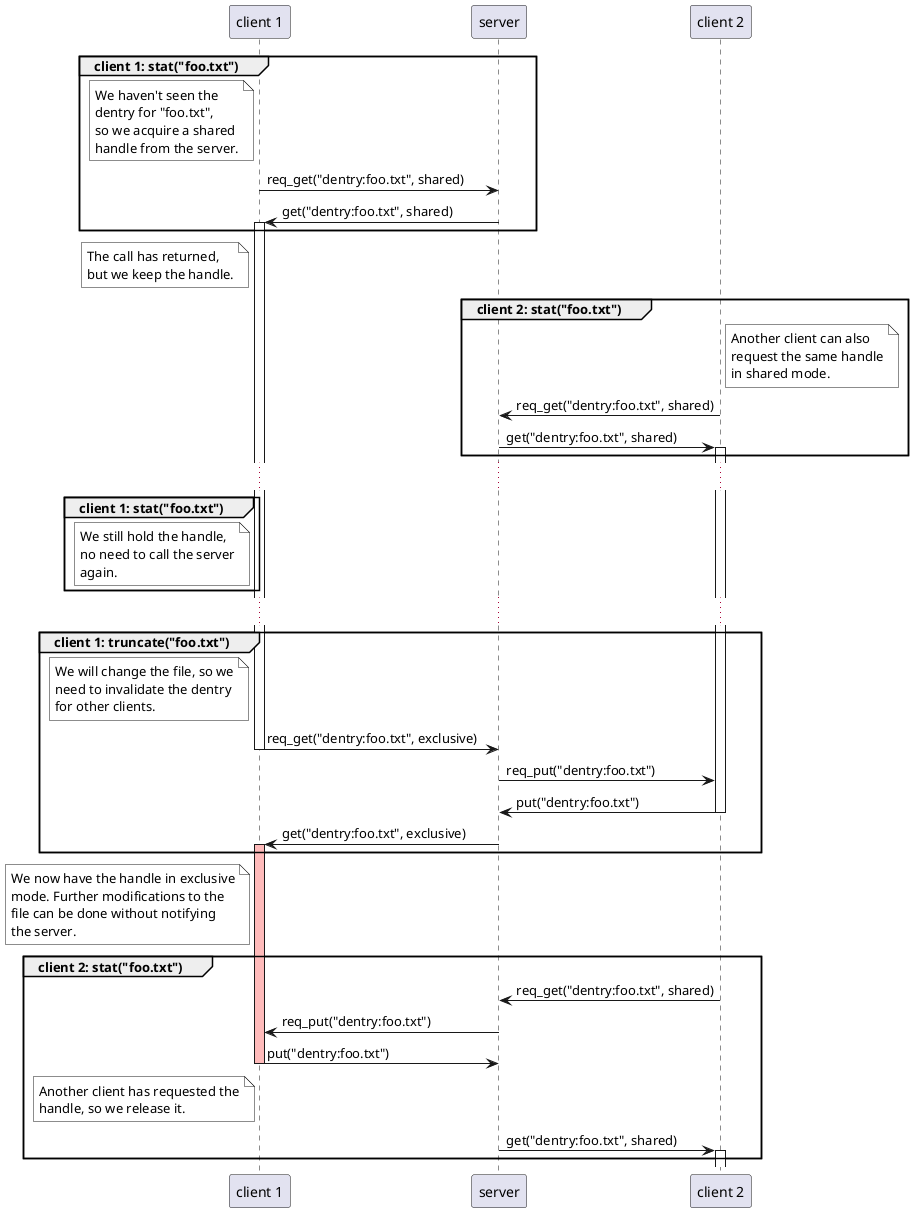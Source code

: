 @startuml
participant c1 as "client 1"
participant s as "server"
participant c2 as "client 2"

group client 1: stat("foo.txt")

  note left of c1 #white
    We haven't seen the
    dentry for "foo.txt",
    so we acquire a shared
    handle from the server.
  end note

  c1 -> s: req_get("dentry:foo.txt", shared)
  s -> c1: get("dentry:foo.txt", shared)
  activate c1

end

note left of c1 #white
  The call has returned,
  but we keep the handle.
end note

group client 2: stat("foo.txt")

  note right of c2 #white
    Another client can also
    request the same handle
    in shared mode.
  end note

  c2 -> s: req_get("dentry:foo.txt", shared)
  s -> c2: get("dentry:foo.txt", shared)
  activate c2

end

...

group client 1: stat("foo.txt")

  note left of c1 #white
    We still hold the handle,
    no need to call the server
    again.
  end note

end

...

group client 1: truncate("foo.txt")

  note left of c1 #white
    We will change the file, so we
    need to invalidate the dentry
    for other clients.
  end note

  c1 -> s: req_get("dentry:foo.txt", exclusive)
  deactivate c1

  s -> c2: req_put("dentry:foo.txt")
  c2 -> s: put("dentry:foo.txt")
  deactivate c2

  s -> c1: get("dentry:foo.txt", exclusive)
  activate c1 #ffbbbb

end

note left of c1 #white
  We now have the handle in exclusive
  mode. Further modifications to the
  file can be done without notifying
  the server.
end note

group client 2: stat("foo.txt")

  c2 -> s: req_get("dentry:foo.txt", shared)
  s -> c1: req_put("dentry:foo.txt")
  c1 -> s: put("dentry:foo.txt")
  deactivate c1

  note left of c1 #white
    Another client has requested the
    handle, so we release it.
  end note

  s -> c2: get("dentry:foo.txt", shared)
  activate c2

end
@enduml
